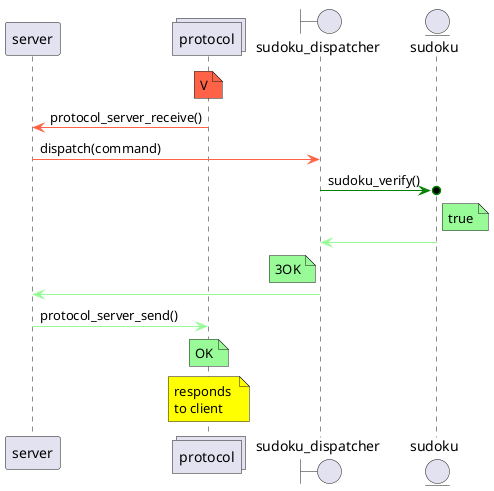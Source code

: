 @startuml
participant server
collections protocol
boundary sudoku_dispatcher
entity sudoku

note over protocol #tomato: V
server <[#tomato]-protocol: protocol_server_receive()
server-[#tomato]>sudoku_dispatcher : dispatch(command)
sudoku_dispatcher-[#green]>o sudoku : sudoku_verify()

note right sudoku #palegreen: true
sudoku_dispatcher <[#palegreen]- sudoku

note left sudoku_dispatcher #palegreen: 3OK
sudoku_dispatcher-[#palegreen]>server

server -[#palegreen]>protocol: protocol_server_send()
note over protocol #palegreen: OK
note over protocol #yellow: responds \nto client

@enduml

